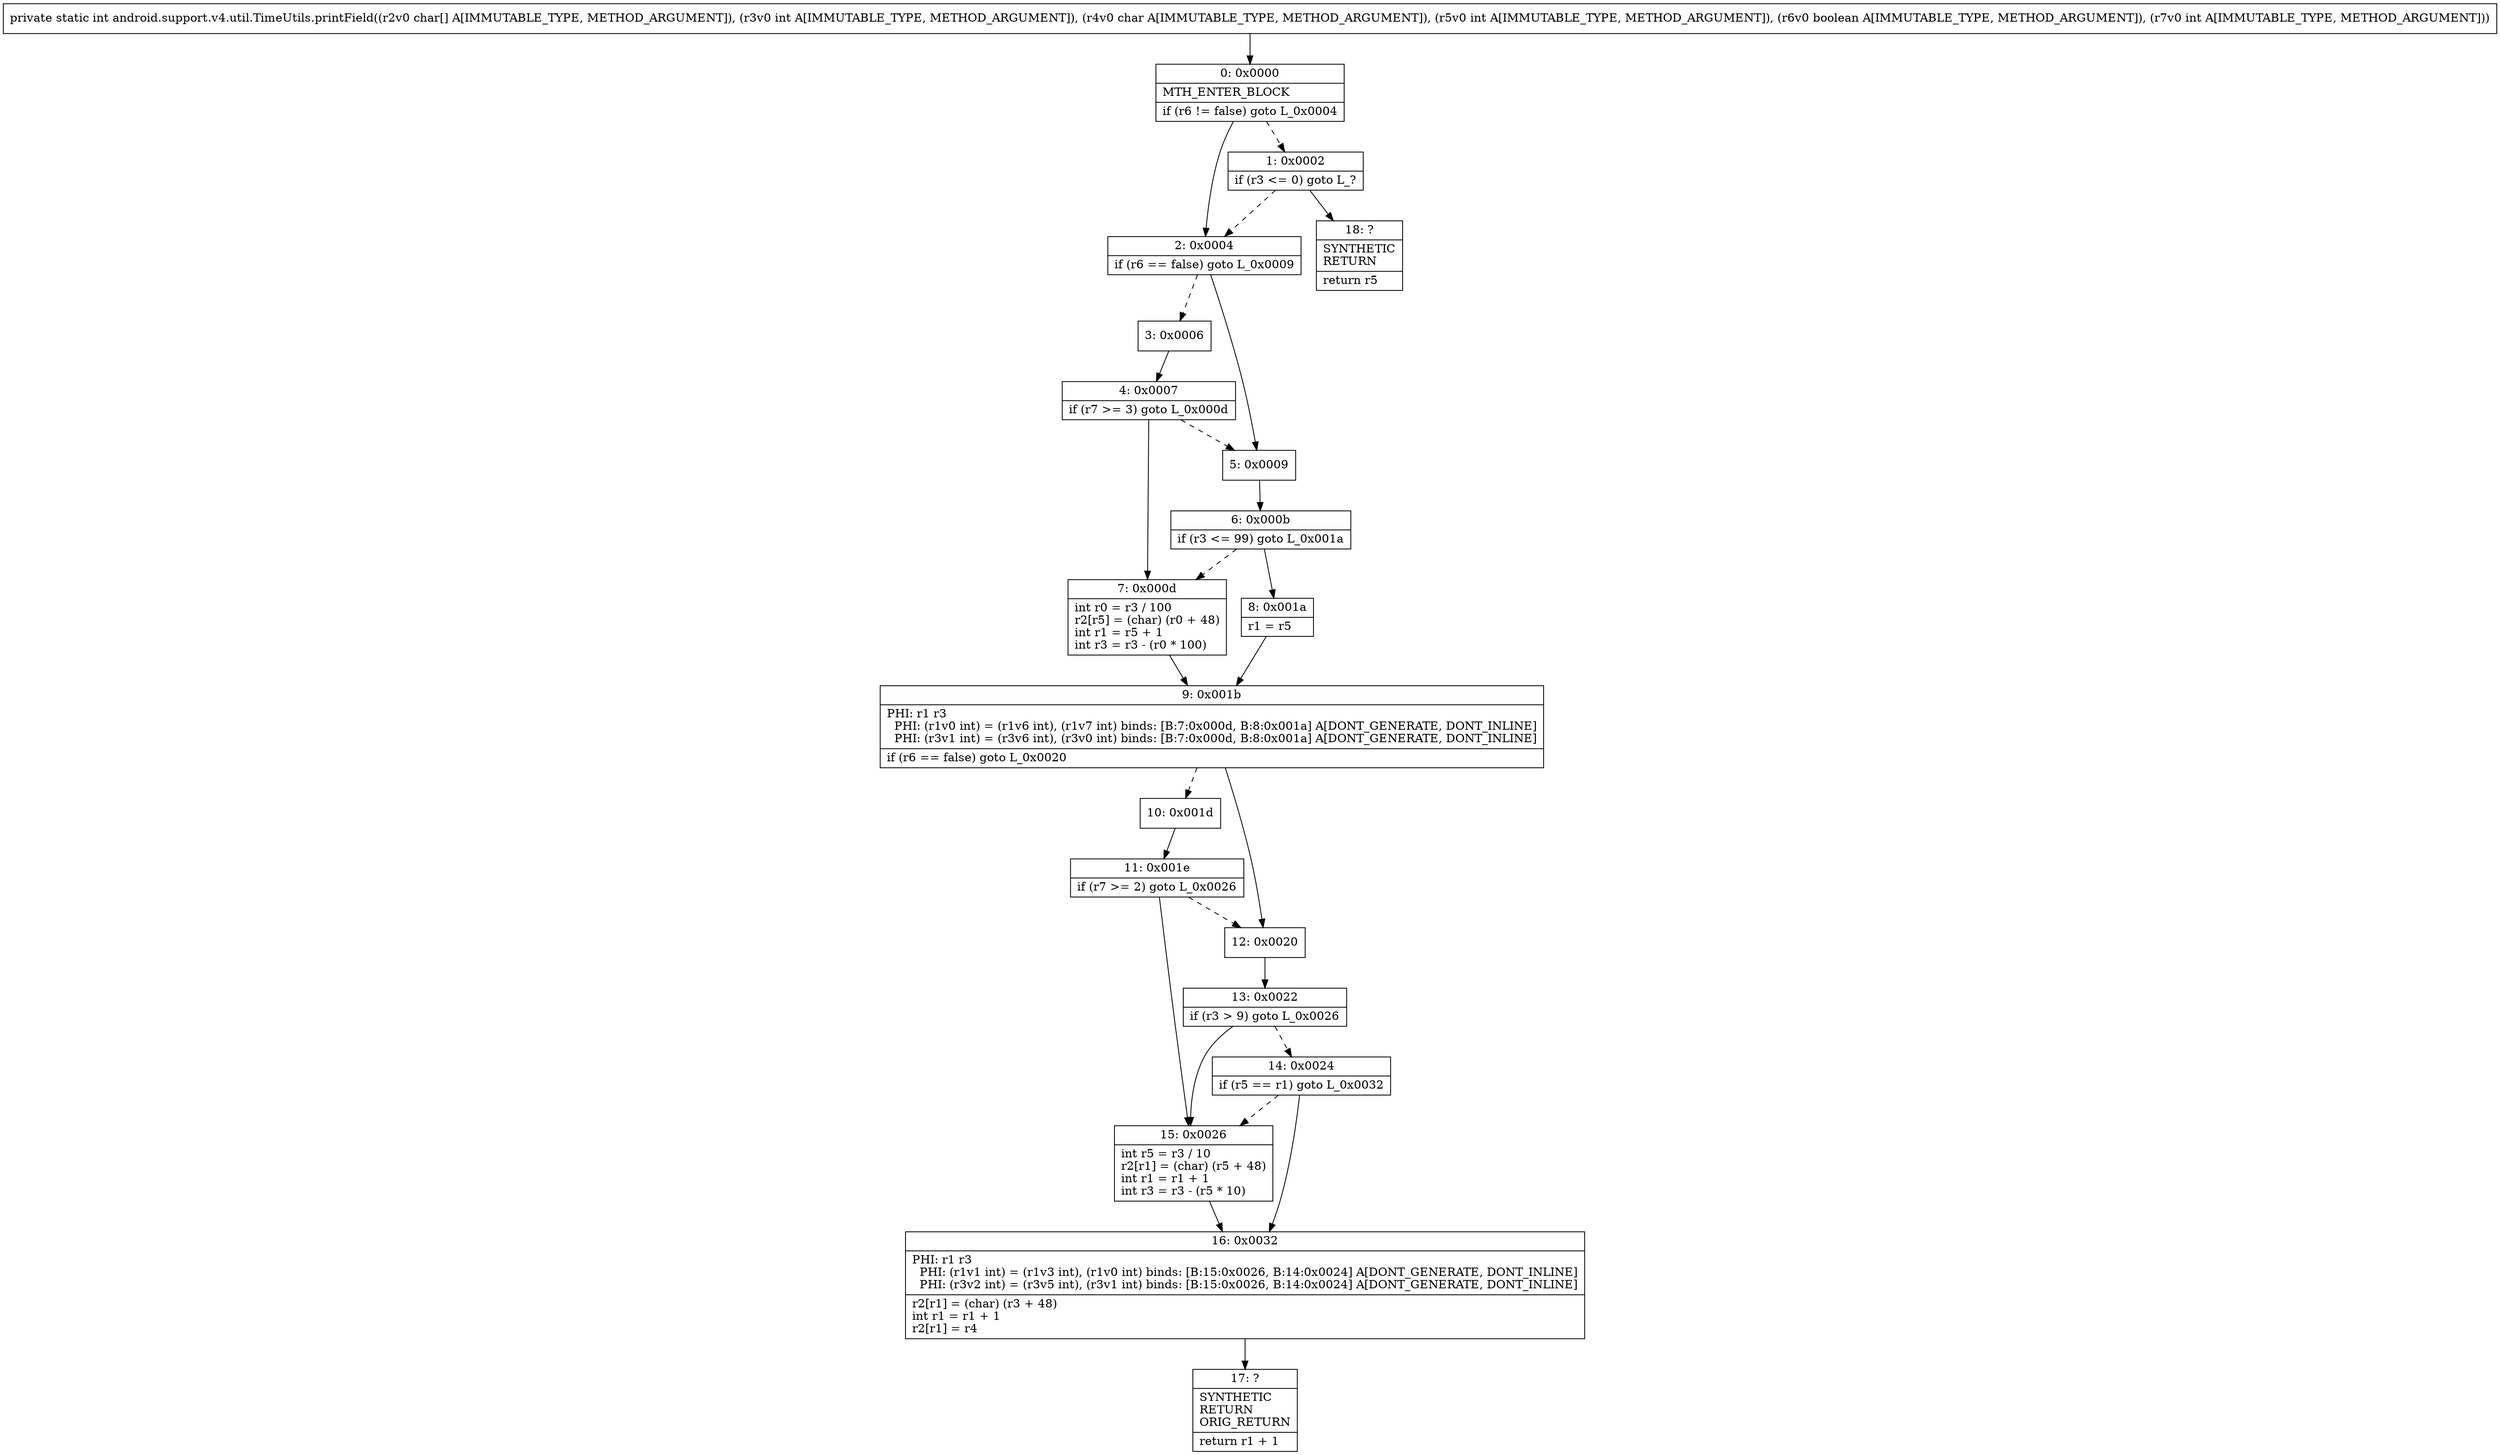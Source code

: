 digraph "CFG forandroid.support.v4.util.TimeUtils.printField([CICIZI)I" {
Node_0 [shape=record,label="{0\:\ 0x0000|MTH_ENTER_BLOCK\l|if (r6 != false) goto L_0x0004\l}"];
Node_1 [shape=record,label="{1\:\ 0x0002|if (r3 \<= 0) goto L_?\l}"];
Node_2 [shape=record,label="{2\:\ 0x0004|if (r6 == false) goto L_0x0009\l}"];
Node_3 [shape=record,label="{3\:\ 0x0006}"];
Node_4 [shape=record,label="{4\:\ 0x0007|if (r7 \>= 3) goto L_0x000d\l}"];
Node_5 [shape=record,label="{5\:\ 0x0009}"];
Node_6 [shape=record,label="{6\:\ 0x000b|if (r3 \<= 99) goto L_0x001a\l}"];
Node_7 [shape=record,label="{7\:\ 0x000d|int r0 = r3 \/ 100\lr2[r5] = (char) (r0 + 48)\lint r1 = r5 + 1\lint r3 = r3 \- (r0 * 100)\l}"];
Node_8 [shape=record,label="{8\:\ 0x001a|r1 = r5\l}"];
Node_9 [shape=record,label="{9\:\ 0x001b|PHI: r1 r3 \l  PHI: (r1v0 int) = (r1v6 int), (r1v7 int) binds: [B:7:0x000d, B:8:0x001a] A[DONT_GENERATE, DONT_INLINE]\l  PHI: (r3v1 int) = (r3v6 int), (r3v0 int) binds: [B:7:0x000d, B:8:0x001a] A[DONT_GENERATE, DONT_INLINE]\l|if (r6 == false) goto L_0x0020\l}"];
Node_10 [shape=record,label="{10\:\ 0x001d}"];
Node_11 [shape=record,label="{11\:\ 0x001e|if (r7 \>= 2) goto L_0x0026\l}"];
Node_12 [shape=record,label="{12\:\ 0x0020}"];
Node_13 [shape=record,label="{13\:\ 0x0022|if (r3 \> 9) goto L_0x0026\l}"];
Node_14 [shape=record,label="{14\:\ 0x0024|if (r5 == r1) goto L_0x0032\l}"];
Node_15 [shape=record,label="{15\:\ 0x0026|int r5 = r3 \/ 10\lr2[r1] = (char) (r5 + 48)\lint r1 = r1 + 1\lint r3 = r3 \- (r5 * 10)\l}"];
Node_16 [shape=record,label="{16\:\ 0x0032|PHI: r1 r3 \l  PHI: (r1v1 int) = (r1v3 int), (r1v0 int) binds: [B:15:0x0026, B:14:0x0024] A[DONT_GENERATE, DONT_INLINE]\l  PHI: (r3v2 int) = (r3v5 int), (r3v1 int) binds: [B:15:0x0026, B:14:0x0024] A[DONT_GENERATE, DONT_INLINE]\l|r2[r1] = (char) (r3 + 48)\lint r1 = r1 + 1\lr2[r1] = r4\l}"];
Node_17 [shape=record,label="{17\:\ ?|SYNTHETIC\lRETURN\lORIG_RETURN\l|return r1 + 1\l}"];
Node_18 [shape=record,label="{18\:\ ?|SYNTHETIC\lRETURN\l|return r5\l}"];
MethodNode[shape=record,label="{private static int android.support.v4.util.TimeUtils.printField((r2v0 char[] A[IMMUTABLE_TYPE, METHOD_ARGUMENT]), (r3v0 int A[IMMUTABLE_TYPE, METHOD_ARGUMENT]), (r4v0 char A[IMMUTABLE_TYPE, METHOD_ARGUMENT]), (r5v0 int A[IMMUTABLE_TYPE, METHOD_ARGUMENT]), (r6v0 boolean A[IMMUTABLE_TYPE, METHOD_ARGUMENT]), (r7v0 int A[IMMUTABLE_TYPE, METHOD_ARGUMENT])) }"];
MethodNode -> Node_0;
Node_0 -> Node_1[style=dashed];
Node_0 -> Node_2;
Node_1 -> Node_2[style=dashed];
Node_1 -> Node_18;
Node_2 -> Node_3[style=dashed];
Node_2 -> Node_5;
Node_3 -> Node_4;
Node_4 -> Node_5[style=dashed];
Node_4 -> Node_7;
Node_5 -> Node_6;
Node_6 -> Node_7[style=dashed];
Node_6 -> Node_8;
Node_7 -> Node_9;
Node_8 -> Node_9;
Node_9 -> Node_10[style=dashed];
Node_9 -> Node_12;
Node_10 -> Node_11;
Node_11 -> Node_12[style=dashed];
Node_11 -> Node_15;
Node_12 -> Node_13;
Node_13 -> Node_14[style=dashed];
Node_13 -> Node_15;
Node_14 -> Node_15[style=dashed];
Node_14 -> Node_16;
Node_15 -> Node_16;
Node_16 -> Node_17;
}

